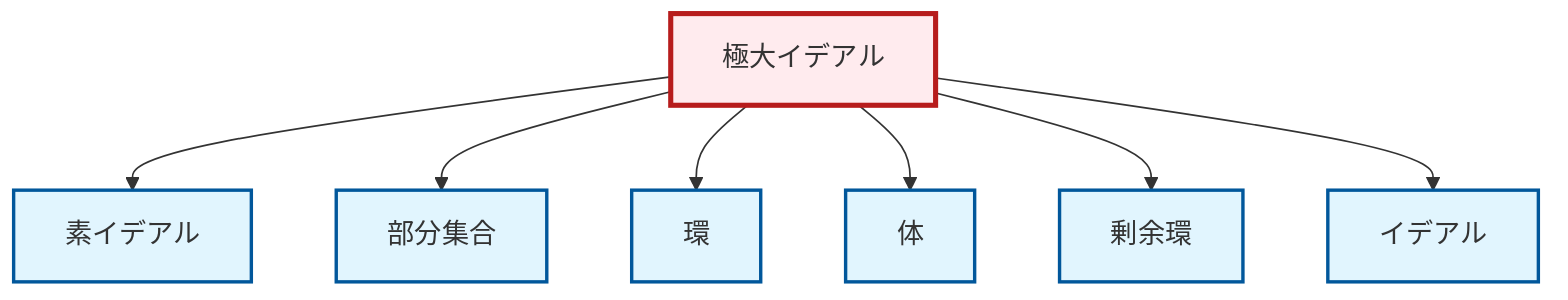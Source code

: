 graph TD
    classDef definition fill:#e1f5fe,stroke:#01579b,stroke-width:2px
    classDef theorem fill:#f3e5f5,stroke:#4a148c,stroke-width:2px
    classDef axiom fill:#fff3e0,stroke:#e65100,stroke-width:2px
    classDef example fill:#e8f5e9,stroke:#1b5e20,stroke-width:2px
    classDef current fill:#ffebee,stroke:#b71c1c,stroke-width:3px
    def-prime-ideal["素イデアル"]:::definition
    def-maximal-ideal["極大イデアル"]:::definition
    def-quotient-ring["剰余環"]:::definition
    def-ideal["イデアル"]:::definition
    def-field["体"]:::definition
    def-subset["部分集合"]:::definition
    def-ring["環"]:::definition
    def-maximal-ideal --> def-prime-ideal
    def-maximal-ideal --> def-subset
    def-maximal-ideal --> def-ring
    def-maximal-ideal --> def-field
    def-maximal-ideal --> def-quotient-ring
    def-maximal-ideal --> def-ideal
    class def-maximal-ideal current